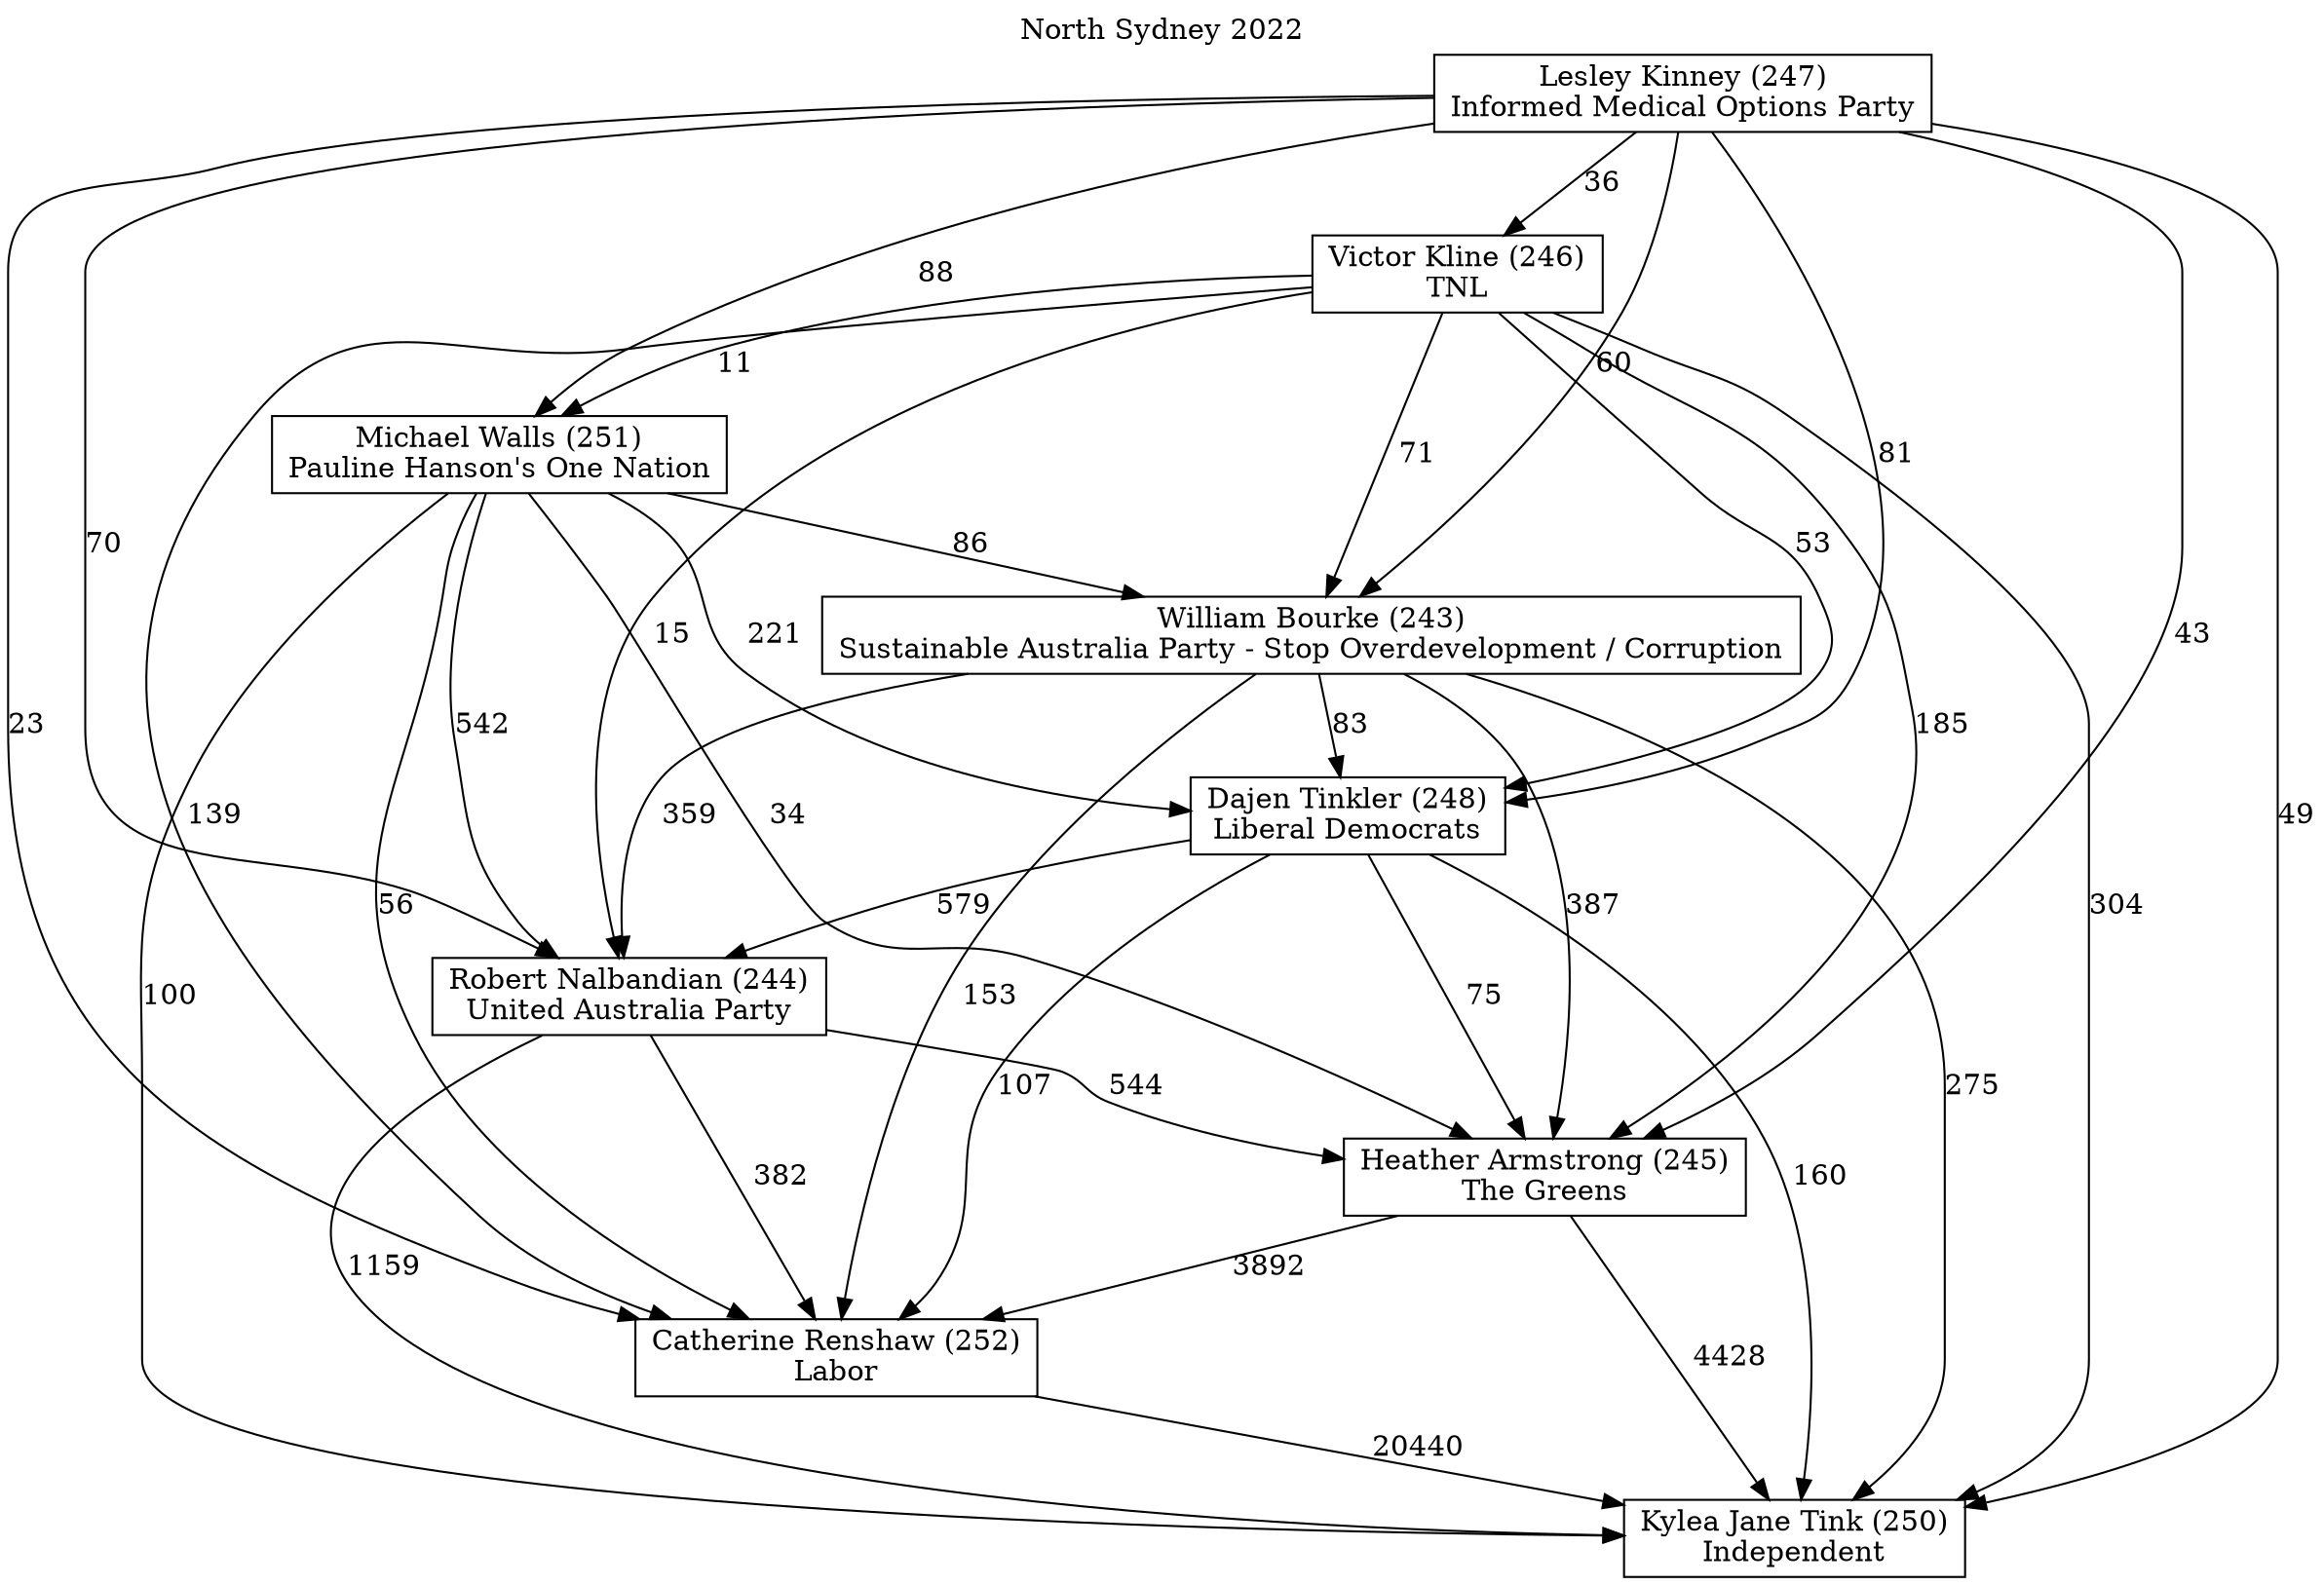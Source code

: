// House preference flow
digraph "Kylea Jane Tink (250)_North Sydney_2022" {
	graph [label="North Sydney 2022" labelloc=t mclimit=10]
	node [shape=box]
	"Dajen Tinkler (248)" [label="Dajen Tinkler (248)
Liberal Democrats"]
	"Lesley Kinney (247)" [label="Lesley Kinney (247)
Informed Medical Options Party"]
	"William Bourke (243)" [label="William Bourke (243)
Sustainable Australia Party - Stop Overdevelopment / Corruption"]
	"Catherine Renshaw (252)" [label="Catherine Renshaw (252)
Labor"]
	"Heather Armstrong (245)" [label="Heather Armstrong (245)
The Greens"]
	"Victor Kline (246)" [label="Victor Kline (246)
TNL"]
	"Kylea Jane Tink (250)" [label="Kylea Jane Tink (250)
Independent"]
	"Michael Walls (251)" [label="Michael Walls (251)
Pauline Hanson's One Nation"]
	"Robert Nalbandian (244)" [label="Robert Nalbandian (244)
United Australia Party"]
	"Heather Armstrong (245)" -> "Catherine Renshaw (252)" [label=3892]
	"Lesley Kinney (247)" -> "Robert Nalbandian (244)" [label=70]
	"Victor Kline (246)" -> "Kylea Jane Tink (250)" [label=304]
	"William Bourke (243)" -> "Catherine Renshaw (252)" [label=153]
	"Robert Nalbandian (244)" -> "Heather Armstrong (245)" [label=544]
	"Dajen Tinkler (248)" -> "Heather Armstrong (245)" [label=75]
	"Victor Kline (246)" -> "William Bourke (243)" [label=71]
	"Victor Kline (246)" -> "Robert Nalbandian (244)" [label=15]
	"Michael Walls (251)" -> "Catherine Renshaw (252)" [label=56]
	"Dajen Tinkler (248)" -> "Catherine Renshaw (252)" [label=107]
	"Lesley Kinney (247)" -> "Heather Armstrong (245)" [label=43]
	"William Bourke (243)" -> "Kylea Jane Tink (250)" [label=275]
	"Michael Walls (251)" -> "William Bourke (243)" [label=86]
	"Lesley Kinney (247)" -> "Michael Walls (251)" [label=88]
	"Dajen Tinkler (248)" -> "Kylea Jane Tink (250)" [label=160]
	"Lesley Kinney (247)" -> "Kylea Jane Tink (250)" [label=49]
	"William Bourke (243)" -> "Heather Armstrong (245)" [label=387]
	"William Bourke (243)" -> "Robert Nalbandian (244)" [label=359]
	"Heather Armstrong (245)" -> "Kylea Jane Tink (250)" [label=4428]
	"Michael Walls (251)" -> "Dajen Tinkler (248)" [label=221]
	"Michael Walls (251)" -> "Heather Armstrong (245)" [label=34]
	"Dajen Tinkler (248)" -> "Robert Nalbandian (244)" [label=579]
	"Michael Walls (251)" -> "Robert Nalbandian (244)" [label=542]
	"Victor Kline (246)" -> "Heather Armstrong (245)" [label=185]
	"William Bourke (243)" -> "Dajen Tinkler (248)" [label=83]
	"Lesley Kinney (247)" -> "William Bourke (243)" [label=60]
	"Victor Kline (246)" -> "Michael Walls (251)" [label=11]
	"Victor Kline (246)" -> "Dajen Tinkler (248)" [label=53]
	"Victor Kline (246)" -> "Catherine Renshaw (252)" [label=139]
	"Robert Nalbandian (244)" -> "Catherine Renshaw (252)" [label=382]
	"Lesley Kinney (247)" -> "Victor Kline (246)" [label=36]
	"Michael Walls (251)" -> "Kylea Jane Tink (250)" [label=100]
	"Robert Nalbandian (244)" -> "Kylea Jane Tink (250)" [label=1159]
	"Catherine Renshaw (252)" -> "Kylea Jane Tink (250)" [label=20440]
	"Lesley Kinney (247)" -> "Catherine Renshaw (252)" [label=23]
	"Lesley Kinney (247)" -> "Dajen Tinkler (248)" [label=81]
}
